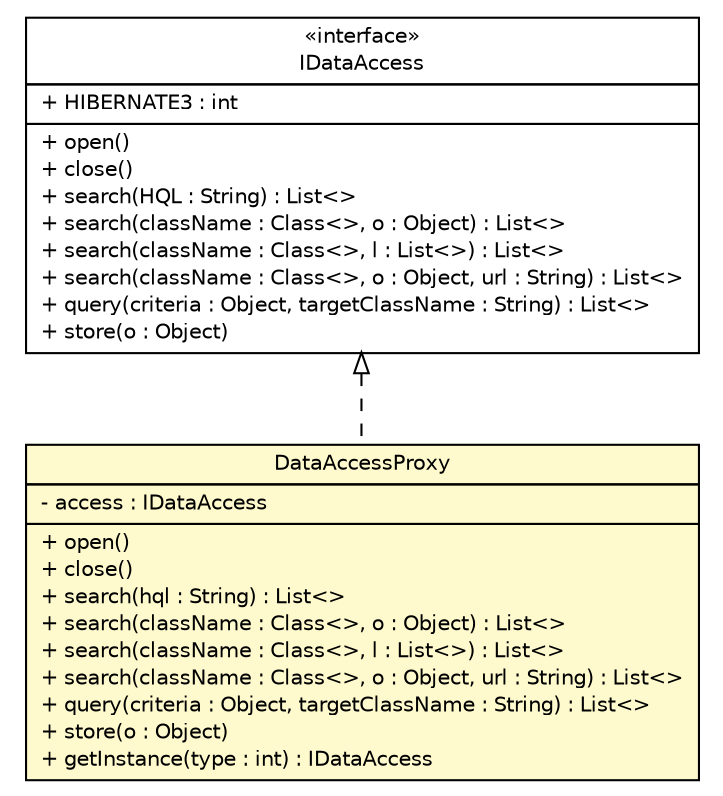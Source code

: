 #!/usr/local/bin/dot
#
# Class diagram 
# Generated by UmlGraph version 4.8 (http://www.spinellis.gr/sw/umlgraph)
#

digraph G {
	edge [fontname="Helvetica",fontsize=10,labelfontname="Helvetica",labelfontsize=10];
	node [fontname="Helvetica",fontsize=10,shape=plaintext];
	// gov.nih.nci.ncia.db.DataAccessProxy
	c23080 [label=<<table border="0" cellborder="1" cellspacing="0" cellpadding="2" port="p" bgcolor="lemonChiffon" href="./DataAccessProxy.html">
		<tr><td><table border="0" cellspacing="0" cellpadding="1">
			<tr><td> DataAccessProxy </td></tr>
		</table></td></tr>
		<tr><td><table border="0" cellspacing="0" cellpadding="1">
			<tr><td align="left"> - access : IDataAccess </td></tr>
		</table></td></tr>
		<tr><td><table border="0" cellspacing="0" cellpadding="1">
			<tr><td align="left"> + open() </td></tr>
			<tr><td align="left"> + close() </td></tr>
			<tr><td align="left"> + search(hql : String) : List&lt;&gt; </td></tr>
			<tr><td align="left"> + search(className : Class&lt;&gt;, o : Object) : List&lt;&gt; </td></tr>
			<tr><td align="left"> + search(className : Class&lt;&gt;, l : List&lt;&gt;) : List&lt;&gt; </td></tr>
			<tr><td align="left"> + search(className : Class&lt;&gt;, o : Object, url : String) : List&lt;&gt; </td></tr>
			<tr><td align="left"> + query(criteria : Object, targetClassName : String) : List&lt;&gt; </td></tr>
			<tr><td align="left"> + store(o : Object) </td></tr>
			<tr><td align="left"> + getInstance(type : int) : IDataAccess </td></tr>
		</table></td></tr>
		</table>>, fontname="Helvetica", fontcolor="black", fontsize=10.0];
	// gov.nih.nci.ncia.db.IDataAccess
	c23082 [label=<<table border="0" cellborder="1" cellspacing="0" cellpadding="2" port="p" href="./IDataAccess.html">
		<tr><td><table border="0" cellspacing="0" cellpadding="1">
			<tr><td> &laquo;interface&raquo; </td></tr>
			<tr><td> IDataAccess </td></tr>
		</table></td></tr>
		<tr><td><table border="0" cellspacing="0" cellpadding="1">
			<tr><td align="left"> + HIBERNATE3 : int </td></tr>
		</table></td></tr>
		<tr><td><table border="0" cellspacing="0" cellpadding="1">
			<tr><td align="left"> + open() </td></tr>
			<tr><td align="left"> + close() </td></tr>
			<tr><td align="left"> + search(HQL : String) : List&lt;&gt; </td></tr>
			<tr><td align="left"> + search(className : Class&lt;&gt;, o : Object) : List&lt;&gt; </td></tr>
			<tr><td align="left"> + search(className : Class&lt;&gt;, l : List&lt;&gt;) : List&lt;&gt; </td></tr>
			<tr><td align="left"> + search(className : Class&lt;&gt;, o : Object, url : String) : List&lt;&gt; </td></tr>
			<tr><td align="left"> + query(criteria : Object, targetClassName : String) : List&lt;&gt; </td></tr>
			<tr><td align="left"> + store(o : Object) </td></tr>
		</table></td></tr>
		</table>>, fontname="Helvetica", fontcolor="black", fontsize=10.0];
	//gov.nih.nci.ncia.db.DataAccessProxy implements gov.nih.nci.ncia.db.IDataAccess
	c23082:p -> c23080:p [dir=back,arrowtail=empty,style=dashed];
}

